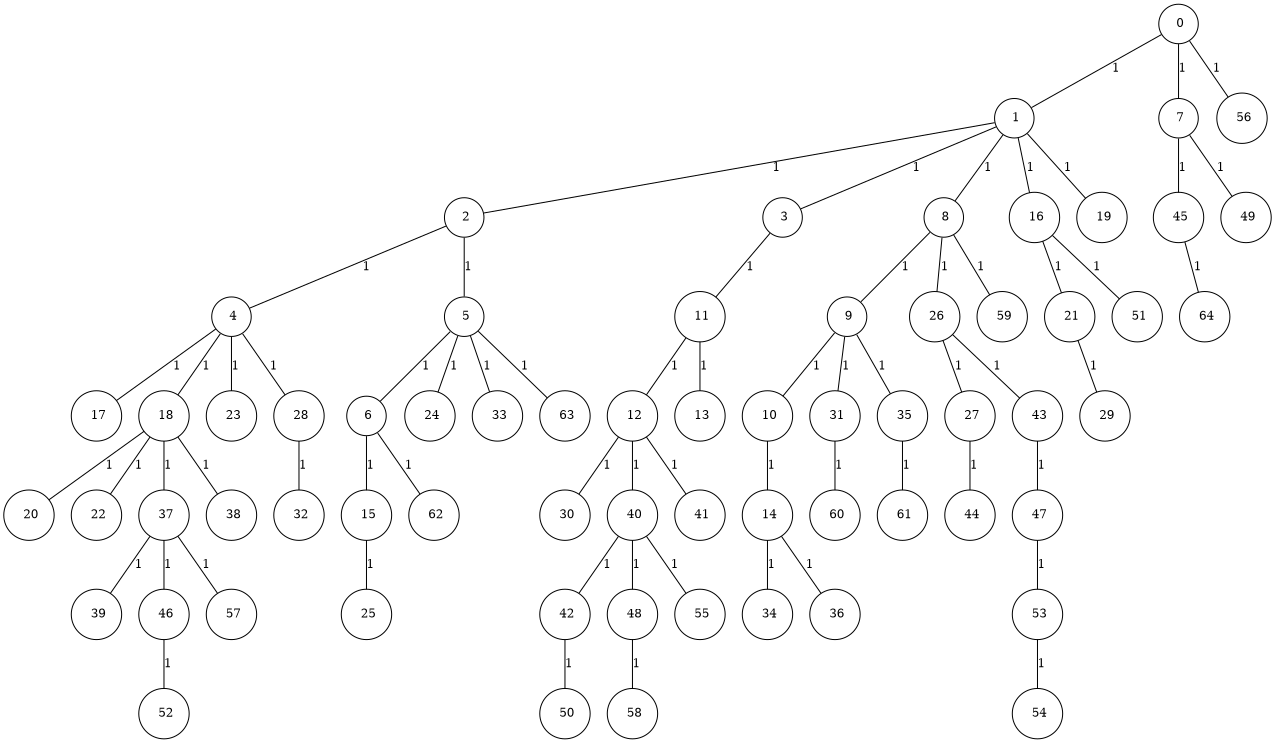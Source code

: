 graph G {
size="8.5,11;"
ratio = "expand;"
fixedsize="true;"
overlap="scale;"
node[shape=circle,width=.12,hight=.12,fontsize=12]
edge[fontsize=12]

0[label=" 0" color=black, pos="1.2149219,1.3657285!"];
1[label=" 1" color=black, pos="0.57623051,1.7919361!"];
2[label=" 2" color=black, pos="1.5334835,1.33633!"];
3[label=" 3" color=black, pos="2.4347939,2.9102741!"];
4[label=" 4" color=black, pos="0.047577241,2.9032421!"];
5[label=" 5" color=black, pos="1.3028176,2.180402!"];
6[label=" 6" color=black, pos="1.9629385,2.6081103!"];
7[label=" 7" color=black, pos="2.4102726,0.79753836!"];
8[label=" 8" color=black, pos="0.37042794,1.5041471!"];
9[label=" 9" color=black, pos="1.731706,0.33285098!"];
10[label=" 10" color=black, pos="0.47491153,0.97592811!"];
11[label=" 11" color=black, pos="0.32658359,0.33386427!"];
12[label=" 12" color=black, pos="1.7298629,2.8830018!"];
13[label=" 13" color=black, pos="1.0337731,0.81195675!"];
14[label=" 14" color=black, pos="1.6728129,1.5678576!"];
15[label=" 15" color=black, pos="2.2744821,0.70827991!"];
16[label=" 16" color=black, pos="0.52866278,2.5915685!"];
17[label=" 17" color=black, pos="2.5085101,1.5255582!"];
18[label=" 18" color=black, pos="2.5936004,0.89312707!"];
19[label=" 19" color=black, pos="2.3876885,0.29434479!"];
20[label=" 20" color=black, pos="1.4640977,0.15023193!"];
21[label=" 21" color=black, pos="1.2407503,2.4945823!"];
22[label=" 22" color=black, pos="2.3822557,2.9966487!"];
23[label=" 23" color=black, pos="0.42783586,1.3016478!"];
24[label=" 24" color=black, pos="2.9173556,0.21686741!"];
25[label=" 25" color=black, pos="1.8176357,0.40928733!"];
26[label=" 26" color=black, pos="0.24391195,2.33142!"];
27[label=" 27" color=black, pos="0.52940573,2.7491519!"];
28[label=" 28" color=black, pos="0.80311133,2.4913742!"];
29[label=" 29" color=black, pos="1.8615725,1.9574249!"];
30[label=" 30" color=black, pos="2.0483964,0.90056595!"];
31[label=" 31" color=black, pos="1.6590023,2.4327309!"];
32[label=" 32" color=black, pos="1.0954299,0.0022235834!"];
33[label=" 33" color=black, pos="0.39202396,1.3243016!"];
34[label=" 34" color=black, pos="2.7139253,1.2675364!"];
35[label=" 35" color=black, pos="0.28148634,0.23683444!"];
36[label=" 36" color=black, pos="2.9160721,0.12845932!"];
37[label=" 37" color=black, pos="1.7141651,0.021472805!"];
38[label=" 38" color=black, pos="2.0399579,2.2387939!"];
39[label=" 39" color=black, pos="0.12425246,2.275318!"];
40[label=" 40" color=black, pos="0.32112315,2.132748!"];
41[label=" 41" color=black, pos="1.6890525,2.349083!"];
42[label=" 42" color=black, pos="1.1127712,2.6463088!"];
43[label=" 43" color=black, pos="1.6333077,2.4788552!"];
44[label=" 44" color=black, pos="1.6113519,1.3270244!"];
45[label=" 45" color=black, pos="0.69319872,1.0880786!"];
46[label=" 46" color=black, pos="0.27053597,2.4321167!"];
47[label=" 47" color=black, pos="1.9983973,1.6144708!"];
48[label=" 48" color=black, pos="2.9849763,0.03266757!"];
49[label=" 49" color=black, pos="0.20426841,0.077006618!"];
50[label=" 50" color=black, pos="0.99837001,0.71129708!"];
51[label=" 51" color=black, pos="0.60645874,2.1810575!"];
52[label=" 52" color=black, pos="1.7974667,2.5433277!"];
53[label=" 53" color=black, pos="2.8565791,2.223822!"];
54[label=" 54" color=black, pos="0.95827883,1.5219035!"];
55[label=" 55" color=black, pos="1.3633734,2.2761966!"];
56[label=" 56" color=black, pos="1.8835932,2.0223786!"];
57[label=" 57" color=black, pos="1.6906148,1.4049012!"];
58[label=" 58" color=black, pos="1.8227006,0.32066248!"];
59[label=" 59" color=black, pos="0.30635051,1.64697!"];
60[label=" 60" color=black, pos="1.0098019,0.59448272!"];
61[label=" 61" color=black, pos="2.821704,1.9934961!"];
62[label=" 62" color=black, pos="2.4742435,0.73665901!"];
63[label=" 63" color=black, pos="1.651774,1.1859667!"];
64[label=" 64" color=black, pos="1.3217198,2.6232288!"];
0--1[label="1"]
0--7[label="1"]
0--56[label="1"]
1--2[label="1"]
1--3[label="1"]
1--8[label="1"]
1--16[label="1"]
1--19[label="1"]
2--4[label="1"]
2--5[label="1"]
3--11[label="1"]
4--17[label="1"]
4--18[label="1"]
4--23[label="1"]
4--28[label="1"]
5--6[label="1"]
5--24[label="1"]
5--33[label="1"]
5--63[label="1"]
6--15[label="1"]
6--62[label="1"]
7--45[label="1"]
7--49[label="1"]
8--9[label="1"]
8--26[label="1"]
8--59[label="1"]
9--10[label="1"]
9--31[label="1"]
9--35[label="1"]
10--14[label="1"]
11--12[label="1"]
11--13[label="1"]
12--30[label="1"]
12--40[label="1"]
12--41[label="1"]
14--34[label="1"]
14--36[label="1"]
15--25[label="1"]
16--21[label="1"]
16--51[label="1"]
18--20[label="1"]
18--22[label="1"]
18--37[label="1"]
18--38[label="1"]
21--29[label="1"]
26--27[label="1"]
26--43[label="1"]
27--44[label="1"]
28--32[label="1"]
31--60[label="1"]
35--61[label="1"]
37--39[label="1"]
37--46[label="1"]
37--57[label="1"]
40--42[label="1"]
40--48[label="1"]
40--55[label="1"]
42--50[label="1"]
43--47[label="1"]
45--64[label="1"]
46--52[label="1"]
47--53[label="1"]
48--58[label="1"]
53--54[label="1"]

}
